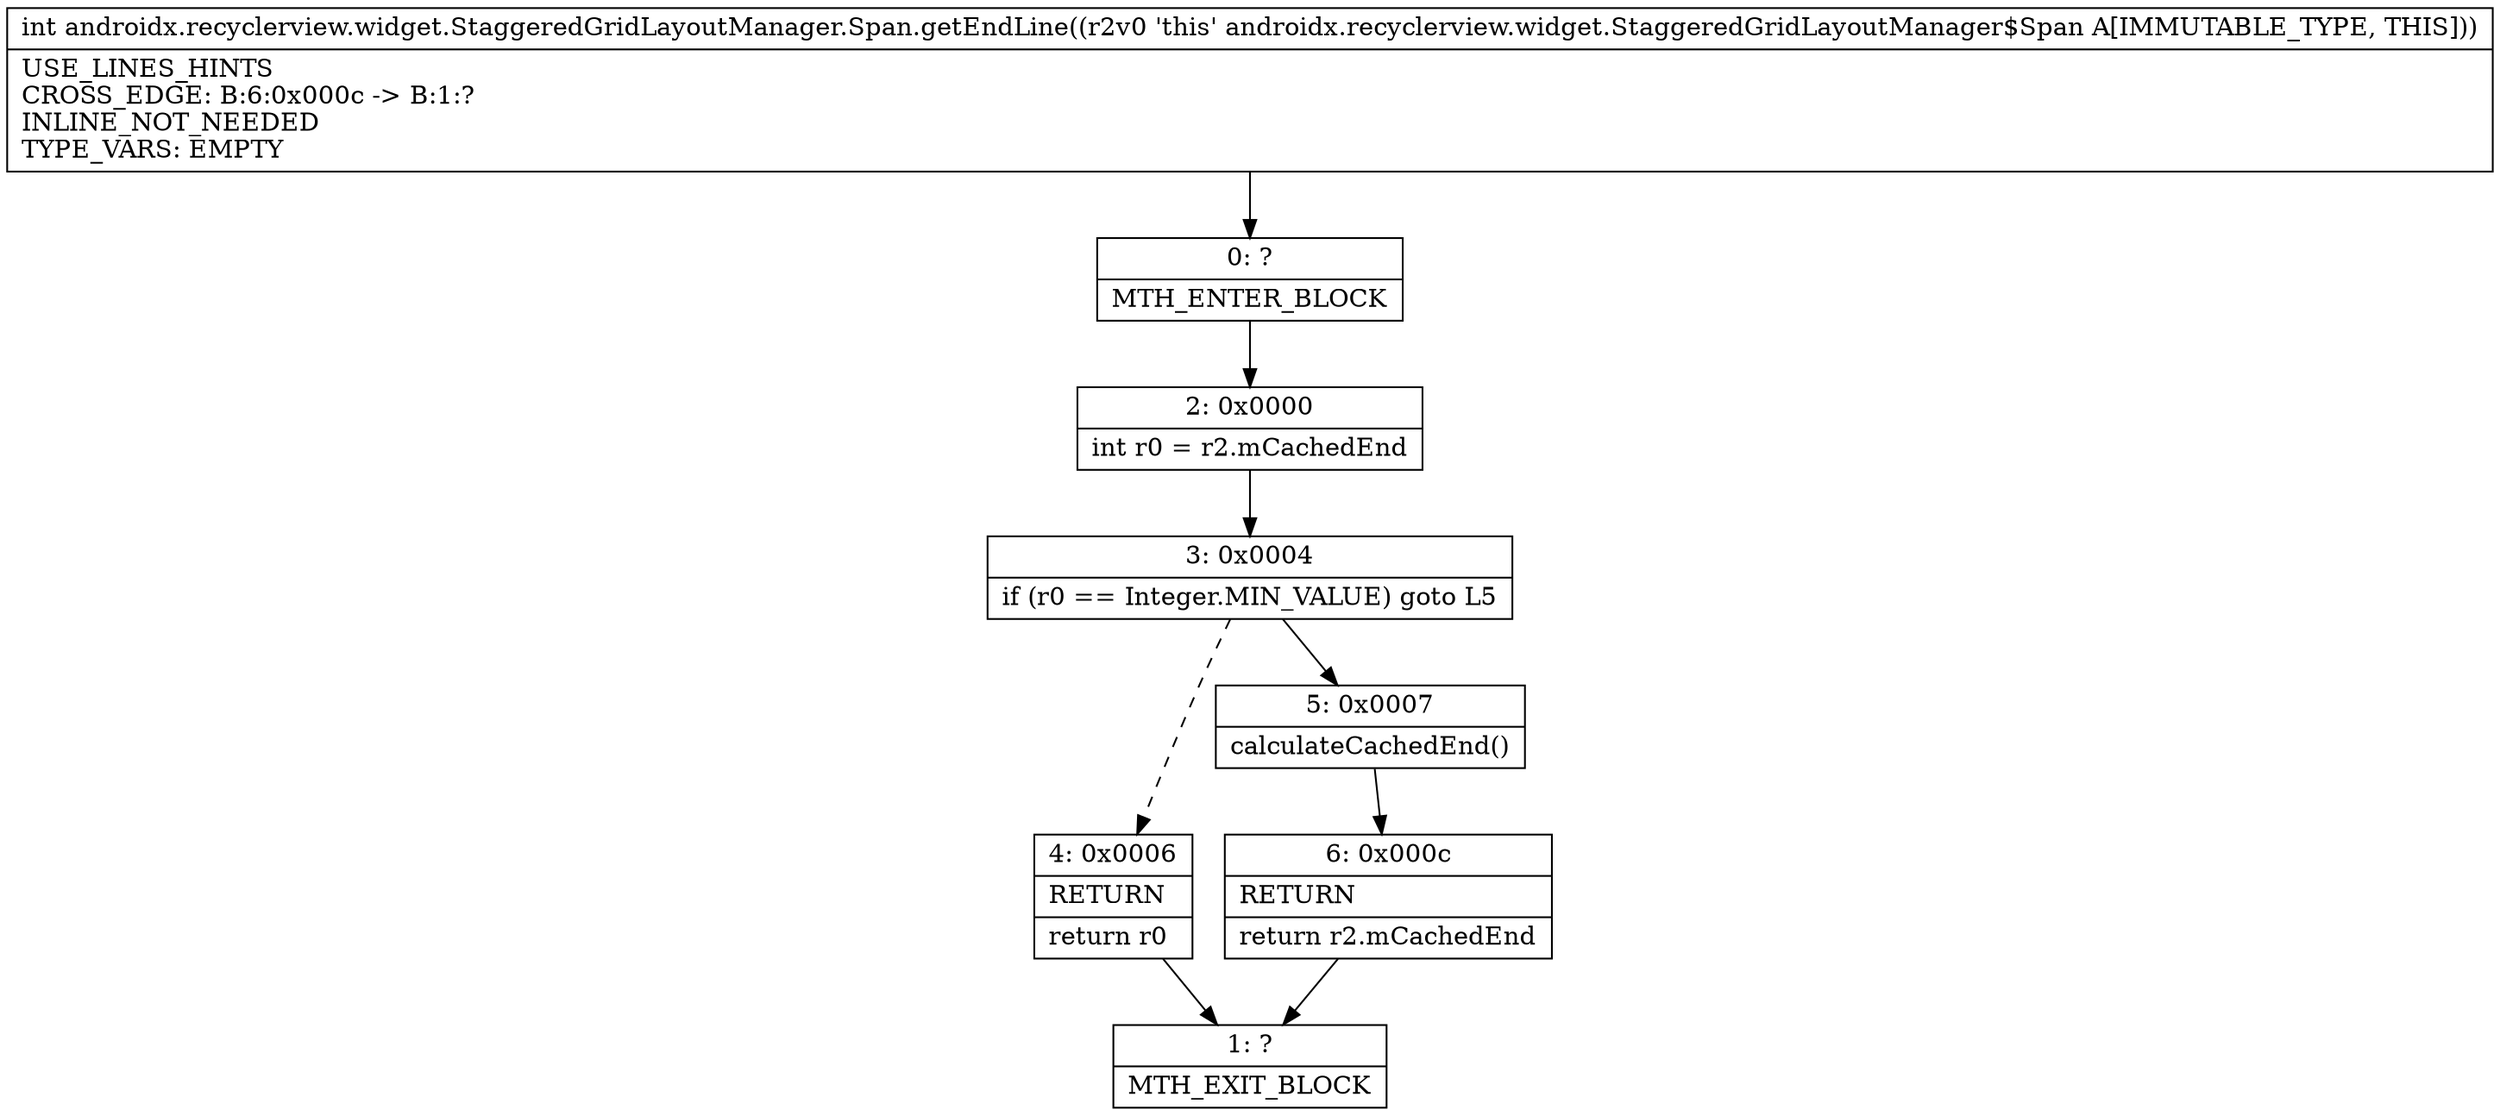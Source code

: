 digraph "CFG forandroidx.recyclerview.widget.StaggeredGridLayoutManager.Span.getEndLine()I" {
Node_0 [shape=record,label="{0\:\ ?|MTH_ENTER_BLOCK\l}"];
Node_2 [shape=record,label="{2\:\ 0x0000|int r0 = r2.mCachedEnd\l}"];
Node_3 [shape=record,label="{3\:\ 0x0004|if (r0 == Integer.MIN_VALUE) goto L5\l}"];
Node_4 [shape=record,label="{4\:\ 0x0006|RETURN\l|return r0\l}"];
Node_1 [shape=record,label="{1\:\ ?|MTH_EXIT_BLOCK\l}"];
Node_5 [shape=record,label="{5\:\ 0x0007|calculateCachedEnd()\l}"];
Node_6 [shape=record,label="{6\:\ 0x000c|RETURN\l|return r2.mCachedEnd\l}"];
MethodNode[shape=record,label="{int androidx.recyclerview.widget.StaggeredGridLayoutManager.Span.getEndLine((r2v0 'this' androidx.recyclerview.widget.StaggeredGridLayoutManager$Span A[IMMUTABLE_TYPE, THIS]))  | USE_LINES_HINTS\lCROSS_EDGE: B:6:0x000c \-\> B:1:?\lINLINE_NOT_NEEDED\lTYPE_VARS: EMPTY\l}"];
MethodNode -> Node_0;Node_0 -> Node_2;
Node_2 -> Node_3;
Node_3 -> Node_4[style=dashed];
Node_3 -> Node_5;
Node_4 -> Node_1;
Node_5 -> Node_6;
Node_6 -> Node_1;
}

